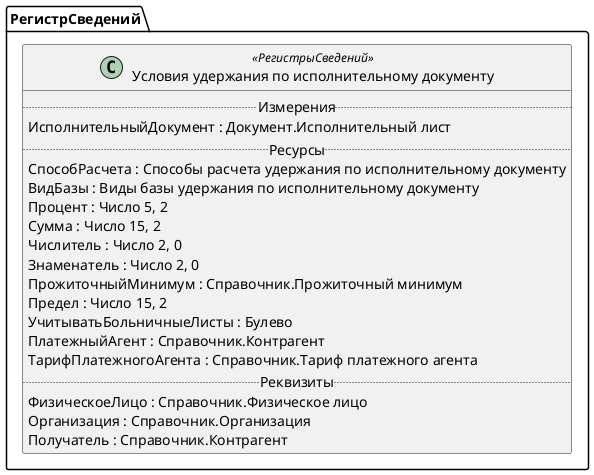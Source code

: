 ﻿@startuml УсловияУдержанияПоИсполнительномуДокументу
'!include templates.wsd
'..\include templates.wsd
class РегистрСведений.УсловияУдержанияПоИсполнительномуДокументу as "Условия удержания по исполнительному документу" <<РегистрыСведений>>
{
..Измерения..
ИсполнительныйДокумент : Документ.Исполнительный лист
..Ресурсы..
СпособРасчета : Способы расчета удержания по исполнительному документу
ВидБазы : Виды базы удержания по исполнительному документу
Процент : Число 5, 2
Сумма : Число 15, 2
Числитель : Число 2, 0
Знаменатель : Число 2, 0
ПрожиточныйМинимум : Справочник.Прожиточный минимум
Предел : Число 15, 2
УчитыватьБольничныеЛисты : Булево
ПлатежныйАгент : Справочник.Контрагент
ТарифПлатежногоАгента : Справочник.Тариф платежного агента
..Реквизиты..
ФизическоеЛицо : Справочник.Физическое лицо
Организация : Справочник.Организация
Получатель : Справочник.Контрагент
}
@enduml
